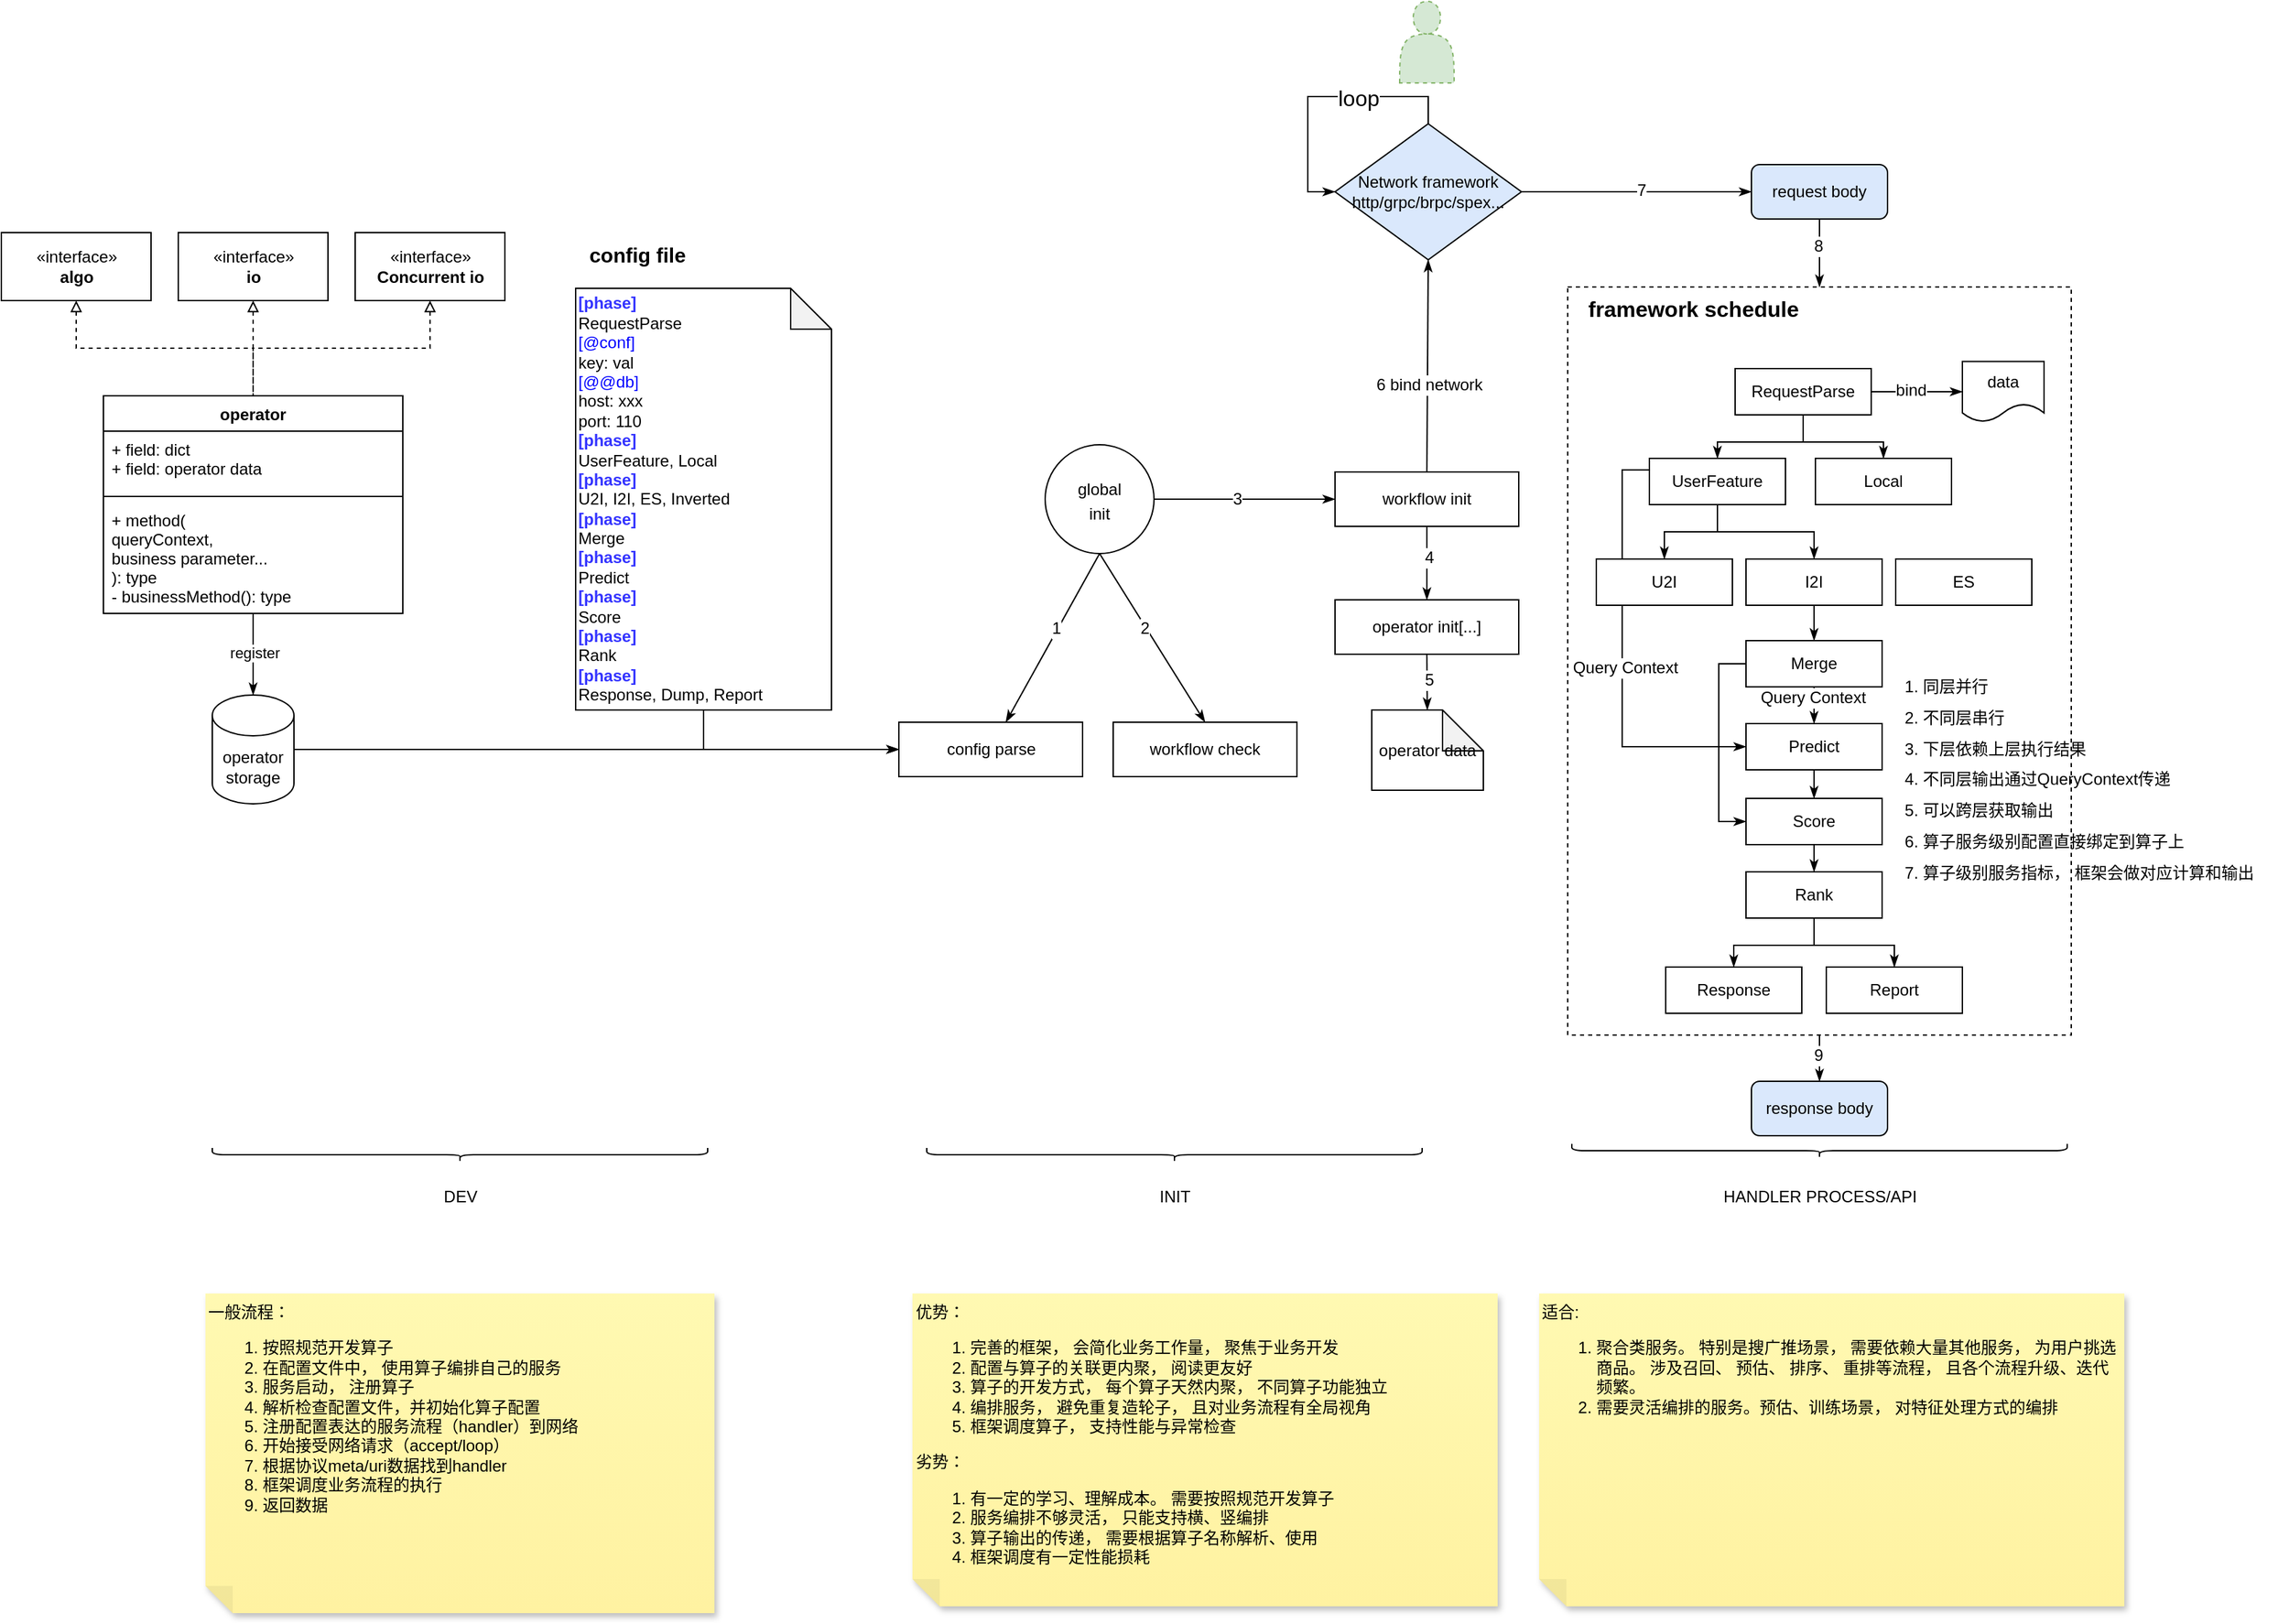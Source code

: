 <mxfile version="20.2.3" type="github">
  <diagram id="qBbRMDuZCxNC1_aumbTr" name="第 1 页">
    <mxGraphModel dx="1234" dy="825" grid="1" gridSize="10" guides="1" tooltips="1" connect="1" arrows="1" fold="1" page="1" pageScale="1" pageWidth="3300" pageHeight="4681" math="0" shadow="0">
      <root>
        <mxCell id="0" />
        <mxCell id="1" parent="0" />
        <mxCell id="05DDijJdnSvila2RPbBB-159" style="edgeStyle=orthogonalEdgeStyle;rounded=0;orthogonalLoop=1;jettySize=auto;html=1;exitX=0.5;exitY=1;exitDx=0;exitDy=0;fontSize=16;fontColor=#000000;startArrow=none;startFill=0;endArrow=classicThin;endFill=1;" edge="1" parent="1" source="05DDijJdnSvila2RPbBB-137" target="05DDijJdnSvila2RPbBB-158">
          <mxGeometry relative="1" as="geometry" />
        </mxCell>
        <mxCell id="05DDijJdnSvila2RPbBB-164" value="9" style="edgeLabel;html=1;align=center;verticalAlign=middle;resizable=0;points=[];fontSize=12;fontColor=#000000;" vertex="1" connectable="0" parent="05DDijJdnSvila2RPbBB-159">
          <mxGeometry x="0.36" relative="1" as="geometry">
            <mxPoint x="-1" y="-5" as="offset" />
          </mxGeometry>
        </mxCell>
        <mxCell id="05DDijJdnSvila2RPbBB-137" value="" style="rounded=0;whiteSpace=wrap;html=1;fontSize=12;fontColor=#000000;dashed=1;" vertex="1" parent="1">
          <mxGeometry x="1201" y="250" width="370" height="550" as="geometry" />
        </mxCell>
        <mxCell id="05DDijJdnSvila2RPbBB-64" value="INIT" style="text;html=1;resizable=0;autosize=1;align=center;verticalAlign=middle;points=[];fillColor=none;strokeColor=none;rounded=0;" vertex="1" parent="1">
          <mxGeometry x="887" y="904" width="50" height="30" as="geometry" />
        </mxCell>
        <mxCell id="05DDijJdnSvila2RPbBB-66" value="HANDLER PROCESS/API" style="text;html=1;resizable=0;autosize=1;align=center;verticalAlign=middle;points=[];fillColor=none;strokeColor=none;rounded=0;" vertex="1" parent="1">
          <mxGeometry x="1301" y="904" width="170" height="30" as="geometry" />
        </mxCell>
        <mxCell id="05DDijJdnSvila2RPbBB-67" value="一般流程：&lt;br&gt;&lt;ol&gt;&lt;li&gt;按照规范开发算子&lt;/li&gt;&lt;li&gt;在配置文件中， 使用算子编排自己的服务&lt;/li&gt;&lt;li&gt;服务启动， 注册算子&lt;/li&gt;&lt;li&gt;解析检查配置文件，并初始化算子配置&lt;/li&gt;&lt;li&gt;注册配置表达的服务流程（handler）到网络&lt;/li&gt;&lt;li&gt;开始接受网络请求（accept/loop）&lt;/li&gt;&lt;li&gt;根据协议meta/uri数据找到handler&lt;/li&gt;&lt;li&gt;框架调度业务流程的执行&lt;/li&gt;&lt;li&gt;返回数据&lt;/li&gt;&lt;/ol&gt;" style="shape=note;whiteSpace=wrap;html=1;backgroundOutline=1;fontColor=#000000;darkOpacity=0.05;fillColor=#FFF9B2;strokeColor=none;fillStyle=solid;direction=west;gradientDirection=north;gradientColor=#FFF2A1;shadow=1;size=20;pointerEvents=1;align=left;verticalAlign=top;" vertex="1" parent="1">
          <mxGeometry x="200" y="990" width="374" height="235" as="geometry" />
        </mxCell>
        <mxCell id="05DDijJdnSvila2RPbBB-68" value="优势：&lt;br&gt;&lt;ol&gt;&lt;li&gt;完善的框架， 会简化业务工作量， 聚焦于业务开发&lt;/li&gt;&lt;li&gt;配置与算子的关联更内聚， 阅读更友好&lt;/li&gt;&lt;li&gt;算子的开发方式， 每个算子天然内聚， 不同算子功能独立&lt;/li&gt;&lt;li&gt;编排服务， 避免重复造轮子， 且对业务流程有全局视角&amp;nbsp;&lt;/li&gt;&lt;li&gt;框架调度算子， 支持性能与异常检查&lt;/li&gt;&lt;/ol&gt;&lt;div&gt;劣势：&lt;/div&gt;&lt;ol&gt;&lt;li&gt;有一定的学习、理解成本。 需要按照规范开发算子&lt;/li&gt;&lt;li&gt;服务编排不够灵活， 只能支持横、竖编排&lt;/li&gt;&lt;li&gt;算子输出的传递， 需要根据算子名称解析、使用&lt;/li&gt;&lt;li&gt;框架调度有一定性能损耗&lt;/li&gt;&lt;/ol&gt;" style="shape=note;whiteSpace=wrap;html=1;backgroundOutline=1;fontColor=#000000;darkOpacity=0.05;fillColor=#FFF9B2;strokeColor=none;fillStyle=solid;direction=west;gradientDirection=north;gradientColor=#FFF2A1;shadow=1;size=20;pointerEvents=1;align=left;verticalAlign=top;" vertex="1" parent="1">
          <mxGeometry x="719.5" y="990" width="430" height="230" as="geometry" />
        </mxCell>
        <mxCell id="05DDijJdnSvila2RPbBB-69" value="operator" style="swimlane;fontStyle=1;align=center;verticalAlign=top;childLayout=stackLayout;horizontal=1;startSize=26;horizontalStack=0;resizeParent=1;resizeParentMax=0;resizeLast=0;collapsible=1;marginBottom=0;" vertex="1" parent="1">
          <mxGeometry x="125" y="330" width="220" height="160" as="geometry">
            <mxRectangle x="113" y="330" width="90" height="30" as="alternateBounds" />
          </mxGeometry>
        </mxCell>
        <mxCell id="05DDijJdnSvila2RPbBB-70" value="+ field: dict&#xa;+ field: operator data" style="text;strokeColor=none;fillColor=none;align=left;verticalAlign=top;spacingLeft=4;spacingRight=4;overflow=hidden;rotatable=0;points=[[0,0.5],[1,0.5]];portConstraint=eastwest;" vertex="1" parent="05DDijJdnSvila2RPbBB-69">
          <mxGeometry y="26" width="220" height="44" as="geometry" />
        </mxCell>
        <mxCell id="05DDijJdnSvila2RPbBB-71" value="" style="line;strokeWidth=1;fillColor=none;align=left;verticalAlign=middle;spacingTop=-1;spacingLeft=3;spacingRight=3;rotatable=0;labelPosition=right;points=[];portConstraint=eastwest;" vertex="1" parent="05DDijJdnSvila2RPbBB-69">
          <mxGeometry y="70" width="220" height="8" as="geometry" />
        </mxCell>
        <mxCell id="05DDijJdnSvila2RPbBB-72" value="+ method(&#xa;queryContext, &#xa;business parameter...&#xa;): type&#xa;- businessMethod(): type" style="text;strokeColor=none;fillColor=none;align=left;verticalAlign=top;spacingLeft=4;spacingRight=4;overflow=hidden;rotatable=0;points=[[0,0.5],[1,0.5]];portConstraint=eastwest;" vertex="1" parent="05DDijJdnSvila2RPbBB-69">
          <mxGeometry y="78" width="220" height="82" as="geometry" />
        </mxCell>
        <mxCell id="05DDijJdnSvila2RPbBB-81" style="edgeStyle=orthogonalEdgeStyle;rounded=0;orthogonalLoop=1;jettySize=auto;html=1;exitX=0.5;exitY=1;exitDx=0;exitDy=0;entryX=0.5;entryY=0;entryDx=0;entryDy=0;startArrow=block;startFill=0;endArrow=none;endFill=0;dashed=1;" edge="1" parent="1" source="05DDijJdnSvila2RPbBB-78" target="05DDijJdnSvila2RPbBB-69">
          <mxGeometry relative="1" as="geometry" />
        </mxCell>
        <mxCell id="05DDijJdnSvila2RPbBB-78" value="«interface»&lt;br&gt;&lt;b&gt;algo&lt;/b&gt;" style="html=1;" vertex="1" parent="1">
          <mxGeometry x="50" y="210" width="110" height="50" as="geometry" />
        </mxCell>
        <mxCell id="05DDijJdnSvila2RPbBB-82" style="edgeStyle=orthogonalEdgeStyle;rounded=0;orthogonalLoop=1;jettySize=auto;html=1;exitX=0.5;exitY=1;exitDx=0;exitDy=0;entryX=0.5;entryY=0;entryDx=0;entryDy=0;dashed=1;startArrow=block;startFill=0;endArrow=none;endFill=0;" edge="1" parent="1" source="05DDijJdnSvila2RPbBB-79" target="05DDijJdnSvila2RPbBB-69">
          <mxGeometry relative="1" as="geometry" />
        </mxCell>
        <mxCell id="05DDijJdnSvila2RPbBB-79" value="«interface»&lt;br&gt;&lt;b&gt;io&lt;/b&gt;" style="html=1;" vertex="1" parent="1">
          <mxGeometry x="180" y="210" width="110" height="50" as="geometry" />
        </mxCell>
        <mxCell id="05DDijJdnSvila2RPbBB-84" style="edgeStyle=orthogonalEdgeStyle;rounded=0;orthogonalLoop=1;jettySize=auto;html=1;exitX=0.5;exitY=1;exitDx=0;exitDy=0;entryX=0.5;entryY=0;entryDx=0;entryDy=0;dashed=1;startArrow=block;startFill=0;endArrow=none;endFill=0;" edge="1" parent="1" source="05DDijJdnSvila2RPbBB-80" target="05DDijJdnSvila2RPbBB-69">
          <mxGeometry relative="1" as="geometry" />
        </mxCell>
        <mxCell id="05DDijJdnSvila2RPbBB-80" value="«interface»&lt;br&gt;&lt;b&gt;Concurrent io&lt;/b&gt;" style="html=1;" vertex="1" parent="1">
          <mxGeometry x="310" y="210" width="110" height="50" as="geometry" />
        </mxCell>
        <mxCell id="05DDijJdnSvila2RPbBB-86" style="edgeStyle=orthogonalEdgeStyle;rounded=0;orthogonalLoop=1;jettySize=auto;html=1;exitX=0.5;exitY=0;exitDx=0;exitDy=0;exitPerimeter=0;entryX=0.5;entryY=1.006;entryDx=0;entryDy=0;entryPerimeter=0;startArrow=classicThin;startFill=1;endArrow=none;endFill=0;" edge="1" parent="1" source="05DDijJdnSvila2RPbBB-85" target="05DDijJdnSvila2RPbBB-72">
          <mxGeometry relative="1" as="geometry" />
        </mxCell>
        <mxCell id="05DDijJdnSvila2RPbBB-87" value="register" style="edgeLabel;html=1;align=center;verticalAlign=middle;resizable=0;points=[];" vertex="1" connectable="0" parent="05DDijJdnSvila2RPbBB-86">
          <mxGeometry x="0.092" y="-1" relative="1" as="geometry">
            <mxPoint y="1" as="offset" />
          </mxGeometry>
        </mxCell>
        <mxCell id="05DDijJdnSvila2RPbBB-94" style="edgeStyle=orthogonalEdgeStyle;rounded=0;orthogonalLoop=1;jettySize=auto;html=1;exitX=1;exitY=0.5;exitDx=0;exitDy=0;exitPerimeter=0;entryX=0;entryY=0.5;entryDx=0;entryDy=0;fontSize=12;fontColor=#000000;startArrow=none;startFill=0;endArrow=classicThin;endFill=1;" edge="1" parent="1" source="05DDijJdnSvila2RPbBB-85" target="05DDijJdnSvila2RPbBB-93">
          <mxGeometry relative="1" as="geometry" />
        </mxCell>
        <mxCell id="05DDijJdnSvila2RPbBB-85" value="operator storage" style="shape=cylinder3;whiteSpace=wrap;html=1;boundedLbl=1;backgroundOutline=1;size=15;" vertex="1" parent="1">
          <mxGeometry x="205" y="550" width="60" height="80" as="geometry" />
        </mxCell>
        <mxCell id="05DDijJdnSvila2RPbBB-95" style="edgeStyle=orthogonalEdgeStyle;rounded=0;orthogonalLoop=1;jettySize=auto;html=1;exitX=0.5;exitY=1;exitDx=0;exitDy=0;exitPerimeter=0;entryX=0;entryY=0.5;entryDx=0;entryDy=0;fontSize=12;fontColor=#000000;startArrow=none;startFill=0;endArrow=classicThin;endFill=1;" edge="1" parent="1" source="05DDijJdnSvila2RPbBB-89" target="05DDijJdnSvila2RPbBB-93">
          <mxGeometry relative="1" as="geometry" />
        </mxCell>
        <mxCell id="05DDijJdnSvila2RPbBB-89" value="&lt;b&gt;&lt;font color=&quot;#3333ff&quot;&gt;[phase]&lt;/font&gt;&lt;br&gt;&lt;/b&gt;RequestParse&lt;br&gt;&lt;font color=&quot;#0000ff&quot;&gt;[@conf]&lt;/font&gt;&lt;br&gt;key: val&lt;br&gt;&lt;font color=&quot;#0000ff&quot;&gt;[@@db]&lt;/font&gt;&lt;br&gt;host: xxx&lt;br&gt;port: 110&lt;br&gt;&lt;b&gt;&lt;font color=&quot;#3333ff&quot;&gt;[phase]&lt;/font&gt;&lt;/b&gt;&lt;br&gt;UserFeature, Local&lt;br&gt;&lt;b&gt;&lt;font color=&quot;#3333ff&quot;&gt;[phase]&lt;/font&gt;&lt;/b&gt;&lt;br&gt;U2I, I2I, ES, I&lt;span style=&quot;background-color: initial;&quot;&gt;nverted&lt;br&gt;&lt;b&gt;&lt;font color=&quot;#3333ff&quot;&gt;[phase]&lt;/font&gt;&lt;/b&gt;&lt;br&gt;Merge&lt;br&gt;&lt;b&gt;&lt;font color=&quot;#3333ff&quot;&gt;[phase]&lt;/font&gt;&lt;/b&gt;&lt;br&gt;Predict&lt;br&gt;&lt;b&gt;&lt;font color=&quot;#3333ff&quot;&gt;[phase]&lt;/font&gt;&lt;/b&gt;&lt;br&gt;Score&lt;br&gt;&lt;/span&gt;&lt;div&gt;&lt;b&gt;&lt;font color=&quot;#3333ff&quot;&gt;[phase]&lt;/font&gt;&lt;/b&gt;&lt;/div&gt;&lt;div&gt;Rank&lt;/div&gt;&lt;div&gt;&lt;b&gt;&lt;font color=&quot;#3333ff&quot;&gt;[phase]&lt;/font&gt;&lt;/b&gt;&lt;/div&gt;&lt;div&gt;Response, Dump, Report&lt;/div&gt;" style="shape=note;whiteSpace=wrap;html=1;backgroundOutline=1;darkOpacity=0.05;align=left;" vertex="1" parent="1">
          <mxGeometry x="472" y="251" width="188" height="310" as="geometry" />
        </mxCell>
        <mxCell id="05DDijJdnSvila2RPbBB-90" value="&lt;b&gt;&lt;font style=&quot;font-size: 15px;&quot;&gt;config file&lt;/font&gt;&lt;/b&gt;" style="text;html=1;resizable=0;autosize=1;align=center;verticalAlign=middle;points=[];fillColor=none;strokeColor=none;rounded=0;" vertex="1" parent="1">
          <mxGeometry x="472" y="211" width="90" height="30" as="geometry" />
        </mxCell>
        <mxCell id="05DDijJdnSvila2RPbBB-97" style="rounded=0;orthogonalLoop=1;jettySize=auto;html=1;exitX=0.5;exitY=1;exitDx=0;exitDy=0;fontSize=12;fontColor=#000000;startArrow=none;startFill=0;endArrow=classicThin;endFill=1;" edge="1" parent="1" source="05DDijJdnSvila2RPbBB-91" target="05DDijJdnSvila2RPbBB-93">
          <mxGeometry relative="1" as="geometry" />
        </mxCell>
        <mxCell id="05DDijJdnSvila2RPbBB-99" value="1" style="edgeLabel;html=1;align=center;verticalAlign=middle;resizable=0;points=[];fontSize=12;fontColor=#000000;" vertex="1" connectable="0" parent="05DDijJdnSvila2RPbBB-97">
          <mxGeometry x="-0.091" y="-1" relative="1" as="geometry">
            <mxPoint y="-1" as="offset" />
          </mxGeometry>
        </mxCell>
        <mxCell id="05DDijJdnSvila2RPbBB-98" style="edgeStyle=none;rounded=0;orthogonalLoop=1;jettySize=auto;html=1;exitX=0.5;exitY=1;exitDx=0;exitDy=0;entryX=0.5;entryY=0;entryDx=0;entryDy=0;fontSize=12;fontColor=#000000;startArrow=none;startFill=0;endArrow=classicThin;endFill=1;" edge="1" parent="1" source="05DDijJdnSvila2RPbBB-91" target="05DDijJdnSvila2RPbBB-96">
          <mxGeometry relative="1" as="geometry" />
        </mxCell>
        <mxCell id="05DDijJdnSvila2RPbBB-102" value="2" style="edgeLabel;html=1;align=center;verticalAlign=middle;resizable=0;points=[];fontSize=12;fontColor=#000000;" vertex="1" connectable="0" parent="05DDijJdnSvila2RPbBB-98">
          <mxGeometry x="-0.146" relative="1" as="geometry">
            <mxPoint y="2" as="offset" />
          </mxGeometry>
        </mxCell>
        <mxCell id="05DDijJdnSvila2RPbBB-104" style="edgeStyle=none;rounded=0;orthogonalLoop=1;jettySize=auto;html=1;exitX=1;exitY=0.5;exitDx=0;exitDy=0;entryX=0;entryY=0.5;entryDx=0;entryDy=0;fontSize=12;fontColor=#000000;startArrow=none;startFill=0;endArrow=classicThin;endFill=1;" edge="1" parent="1" source="05DDijJdnSvila2RPbBB-91" target="05DDijJdnSvila2RPbBB-103">
          <mxGeometry relative="1" as="geometry">
            <mxPoint x="967" y="406" as="targetPoint" />
          </mxGeometry>
        </mxCell>
        <mxCell id="05DDijJdnSvila2RPbBB-105" value="3" style="edgeLabel;html=1;align=center;verticalAlign=middle;resizable=0;points=[];fontSize=12;fontColor=#000000;" vertex="1" connectable="0" parent="05DDijJdnSvila2RPbBB-104">
          <mxGeometry x="-0.086" relative="1" as="geometry">
            <mxPoint as="offset" />
          </mxGeometry>
        </mxCell>
        <mxCell id="05DDijJdnSvila2RPbBB-91" value="&lt;font style=&quot;font-size: 12px;&quot; color=&quot;#000000&quot;&gt;global&lt;br&gt;init&lt;br&gt;&lt;/font&gt;" style="ellipse;whiteSpace=wrap;html=1;aspect=fixed;fontSize=15;fontColor=#0000FF;" vertex="1" parent="1">
          <mxGeometry x="817" y="366" width="80" height="80" as="geometry" />
        </mxCell>
        <mxCell id="05DDijJdnSvila2RPbBB-93" value="config parse" style="rounded=0;whiteSpace=wrap;html=1;fontSize=12;fontColor=#000000;" vertex="1" parent="1">
          <mxGeometry x="709.5" y="570" width="135" height="40" as="geometry" />
        </mxCell>
        <mxCell id="05DDijJdnSvila2RPbBB-96" value="workflow check" style="rounded=0;whiteSpace=wrap;html=1;fontSize=12;fontColor=#000000;" vertex="1" parent="1">
          <mxGeometry x="867" y="570" width="135" height="40" as="geometry" />
        </mxCell>
        <mxCell id="05DDijJdnSvila2RPbBB-108" style="edgeStyle=none;rounded=0;orthogonalLoop=1;jettySize=auto;html=1;exitX=0.5;exitY=1;exitDx=0;exitDy=0;entryX=0.5;entryY=0;entryDx=0;entryDy=0;fontSize=12;fontColor=#000000;startArrow=none;startFill=0;endArrow=classicThin;endFill=1;" edge="1" parent="1" source="05DDijJdnSvila2RPbBB-103" target="05DDijJdnSvila2RPbBB-110">
          <mxGeometry relative="1" as="geometry">
            <mxPoint x="1097.5" y="470" as="targetPoint" />
          </mxGeometry>
        </mxCell>
        <mxCell id="05DDijJdnSvila2RPbBB-109" value="4" style="edgeLabel;html=1;align=center;verticalAlign=middle;resizable=0;points=[];fontSize=12;fontColor=#000000;" vertex="1" connectable="0" parent="05DDijJdnSvila2RPbBB-108">
          <mxGeometry x="-0.364" y="1" relative="1" as="geometry">
            <mxPoint y="6" as="offset" />
          </mxGeometry>
        </mxCell>
        <mxCell id="05DDijJdnSvila2RPbBB-115" style="edgeStyle=none;rounded=0;orthogonalLoop=1;jettySize=auto;html=1;exitX=0.5;exitY=0;exitDx=0;exitDy=0;entryX=0.5;entryY=1;entryDx=0;entryDy=0;fontSize=12;fontColor=#000000;startArrow=none;startFill=0;endArrow=classicThin;endFill=1;" edge="1" parent="1" source="05DDijJdnSvila2RPbBB-103" target="05DDijJdnSvila2RPbBB-114">
          <mxGeometry relative="1" as="geometry" />
        </mxCell>
        <mxCell id="05DDijJdnSvila2RPbBB-116" value="6 bind network" style="edgeLabel;html=1;align=center;verticalAlign=middle;resizable=0;points=[];fontSize=12;fontColor=#000000;" vertex="1" connectable="0" parent="05DDijJdnSvila2RPbBB-115">
          <mxGeometry x="-0.179" y="-1" relative="1" as="geometry">
            <mxPoint as="offset" />
          </mxGeometry>
        </mxCell>
        <mxCell id="05DDijJdnSvila2RPbBB-103" value="workflow init" style="rounded=0;whiteSpace=wrap;html=1;fontSize=12;fontColor=#000000;" vertex="1" parent="1">
          <mxGeometry x="1030" y="386" width="135" height="40" as="geometry" />
        </mxCell>
        <mxCell id="05DDijJdnSvila2RPbBB-112" style="edgeStyle=none;rounded=0;orthogonalLoop=1;jettySize=auto;html=1;exitX=0.5;exitY=1;exitDx=0;exitDy=0;fontSize=12;fontColor=#000000;startArrow=none;startFill=0;endArrow=classicThin;endFill=1;" edge="1" parent="1" source="05DDijJdnSvila2RPbBB-110" target="05DDijJdnSvila2RPbBB-111">
          <mxGeometry relative="1" as="geometry" />
        </mxCell>
        <mxCell id="05DDijJdnSvila2RPbBB-113" value="5" style="edgeLabel;html=1;align=center;verticalAlign=middle;resizable=0;points=[];fontSize=12;fontColor=#000000;" vertex="1" connectable="0" parent="05DDijJdnSvila2RPbBB-112">
          <mxGeometry x="-0.073" y="1" relative="1" as="geometry">
            <mxPoint as="offset" />
          </mxGeometry>
        </mxCell>
        <mxCell id="05DDijJdnSvila2RPbBB-110" value="operator init[...]" style="rounded=0;whiteSpace=wrap;html=1;fontSize=12;fontColor=#000000;" vertex="1" parent="1">
          <mxGeometry x="1030" y="480" width="135" height="40" as="geometry" />
        </mxCell>
        <mxCell id="05DDijJdnSvila2RPbBB-111" value="operator data" style="shape=note;whiteSpace=wrap;html=1;backgroundOutline=1;darkOpacity=0.05;fontSize=12;fontColor=#000000;" vertex="1" parent="1">
          <mxGeometry x="1057" y="561" width="82" height="59" as="geometry" />
        </mxCell>
        <mxCell id="05DDijJdnSvila2RPbBB-156" style="edgeStyle=orthogonalEdgeStyle;rounded=0;orthogonalLoop=1;jettySize=auto;html=1;exitX=1;exitY=0.5;exitDx=0;exitDy=0;entryX=0;entryY=0.5;entryDx=0;entryDy=0;fontSize=16;fontColor=#000000;startArrow=none;startFill=0;endArrow=classicThin;endFill=1;" edge="1" parent="1" source="05DDijJdnSvila2RPbBB-114" target="05DDijJdnSvila2RPbBB-119">
          <mxGeometry relative="1" as="geometry" />
        </mxCell>
        <mxCell id="05DDijJdnSvila2RPbBB-161" value="7" style="edgeLabel;html=1;align=center;verticalAlign=middle;resizable=0;points=[];fontSize=12;fontColor=#000000;fontStyle=0" vertex="1" connectable="0" parent="05DDijJdnSvila2RPbBB-156">
          <mxGeometry x="0.041" y="-2" relative="1" as="geometry">
            <mxPoint y="-3" as="offset" />
          </mxGeometry>
        </mxCell>
        <mxCell id="05DDijJdnSvila2RPbBB-114" value="&lt;div&gt;Network framework&lt;/div&gt;&lt;div&gt;http/grpc/brpc/spex...&lt;/div&gt;" style="rhombus;whiteSpace=wrap;html=1;fillColor=#DAE8FC;" vertex="1" parent="1">
          <mxGeometry x="1030" y="130" width="137" height="100" as="geometry" />
        </mxCell>
        <mxCell id="05DDijJdnSvila2RPbBB-157" style="edgeStyle=orthogonalEdgeStyle;rounded=0;orthogonalLoop=1;jettySize=auto;html=1;exitX=0.5;exitY=1;exitDx=0;exitDy=0;entryX=0.5;entryY=0;entryDx=0;entryDy=0;fontSize=16;fontColor=#000000;startArrow=none;startFill=0;endArrow=classicThin;endFill=1;" edge="1" parent="1" source="05DDijJdnSvila2RPbBB-119" target="05DDijJdnSvila2RPbBB-137">
          <mxGeometry relative="1" as="geometry" />
        </mxCell>
        <mxCell id="05DDijJdnSvila2RPbBB-163" value="8" style="edgeLabel;html=1;align=center;verticalAlign=middle;resizable=0;points=[];fontSize=12;fontColor=#000000;" vertex="1" connectable="0" parent="05DDijJdnSvila2RPbBB-157">
          <mxGeometry x="-0.2" y="-1" relative="1" as="geometry">
            <mxPoint as="offset" />
          </mxGeometry>
        </mxCell>
        <mxCell id="05DDijJdnSvila2RPbBB-119" value="request body" style="rounded=1;whiteSpace=wrap;html=1;fontSize=12;fontColor=#000000;fillColor=#DAE8FC;" vertex="1" parent="1">
          <mxGeometry x="1336" y="160" width="100" height="40" as="geometry" />
        </mxCell>
        <mxCell id="05DDijJdnSvila2RPbBB-124" value="" style="edgeStyle=orthogonalEdgeStyle;rounded=0;orthogonalLoop=1;jettySize=auto;html=1;fontSize=12;fontColor=#000000;startArrow=none;startFill=0;endArrow=classicThin;endFill=1;entryX=0;entryY=0.5;entryDx=0;entryDy=0;" edge="1" parent="1" source="05DDijJdnSvila2RPbBB-120" target="05DDijJdnSvila2RPbBB-123">
          <mxGeometry relative="1" as="geometry">
            <mxPoint x="1467" y="357.3" as="targetPoint" />
          </mxGeometry>
        </mxCell>
        <mxCell id="05DDijJdnSvila2RPbBB-125" value="bind" style="edgeLabel;html=1;align=center;verticalAlign=middle;resizable=0;points=[];fontSize=12;fontColor=#000000;" vertex="1" connectable="0" parent="05DDijJdnSvila2RPbBB-124">
          <mxGeometry x="-0.132" y="-3" relative="1" as="geometry">
            <mxPoint y="-4" as="offset" />
          </mxGeometry>
        </mxCell>
        <mxCell id="05DDijJdnSvila2RPbBB-138" style="edgeStyle=orthogonalEdgeStyle;rounded=0;orthogonalLoop=1;jettySize=auto;html=1;exitX=0.5;exitY=1;exitDx=0;exitDy=0;entryX=0.5;entryY=0;entryDx=0;entryDy=0;fontSize=12;fontColor=#000000;startArrow=none;startFill=0;endArrow=classicThin;endFill=1;" edge="1" parent="1" source="05DDijJdnSvila2RPbBB-120" target="05DDijJdnSvila2RPbBB-126">
          <mxGeometry relative="1" as="geometry" />
        </mxCell>
        <mxCell id="05DDijJdnSvila2RPbBB-139" style="edgeStyle=orthogonalEdgeStyle;rounded=0;orthogonalLoop=1;jettySize=auto;html=1;exitX=0.5;exitY=1;exitDx=0;exitDy=0;entryX=0.5;entryY=0;entryDx=0;entryDy=0;fontSize=12;fontColor=#000000;startArrow=none;startFill=0;endArrow=classicThin;endFill=1;" edge="1" parent="1" source="05DDijJdnSvila2RPbBB-120" target="05DDijJdnSvila2RPbBB-136">
          <mxGeometry relative="1" as="geometry" />
        </mxCell>
        <mxCell id="05DDijJdnSvila2RPbBB-120" value="&lt;span style=&quot;text-align: left;&quot;&gt;RequestParse&lt;/span&gt;" style="rounded=0;whiteSpace=wrap;html=1;fontSize=12;fontColor=#000000;" vertex="1" parent="1">
          <mxGeometry x="1324" y="310" width="100" height="34" as="geometry" />
        </mxCell>
        <mxCell id="05DDijJdnSvila2RPbBB-123" value="data" style="shape=document;whiteSpace=wrap;html=1;boundedLbl=1;fontColor=#000000;rounded=0;" vertex="1" parent="1">
          <mxGeometry x="1491" y="304.75" width="60" height="44.5" as="geometry" />
        </mxCell>
        <mxCell id="05DDijJdnSvila2RPbBB-140" style="edgeStyle=orthogonalEdgeStyle;rounded=0;orthogonalLoop=1;jettySize=auto;html=1;exitX=0.5;exitY=1;exitDx=0;exitDy=0;fontSize=12;fontColor=#000000;startArrow=none;startFill=0;endArrow=classicThin;endFill=1;" edge="1" parent="1" source="05DDijJdnSvila2RPbBB-126" target="05DDijJdnSvila2RPbBB-135">
          <mxGeometry relative="1" as="geometry" />
        </mxCell>
        <mxCell id="05DDijJdnSvila2RPbBB-141" style="edgeStyle=orthogonalEdgeStyle;rounded=0;orthogonalLoop=1;jettySize=auto;html=1;exitX=0.5;exitY=1;exitDx=0;exitDy=0;entryX=0.5;entryY=0;entryDx=0;entryDy=0;fontSize=12;fontColor=#000000;startArrow=none;startFill=0;endArrow=classicThin;endFill=1;" edge="1" parent="1" source="05DDijJdnSvila2RPbBB-126" target="05DDijJdnSvila2RPbBB-134">
          <mxGeometry relative="1" as="geometry" />
        </mxCell>
        <mxCell id="05DDijJdnSvila2RPbBB-149" style="edgeStyle=orthogonalEdgeStyle;rounded=0;orthogonalLoop=1;jettySize=auto;html=1;exitX=0;exitY=0.25;exitDx=0;exitDy=0;entryX=0;entryY=0.5;entryDx=0;entryDy=0;fontSize=12;fontColor=#000000;startArrow=none;startFill=0;endArrow=classicThin;endFill=1;" edge="1" parent="1" source="05DDijJdnSvila2RPbBB-126" target="05DDijJdnSvila2RPbBB-128">
          <mxGeometry relative="1" as="geometry" />
        </mxCell>
        <mxCell id="05DDijJdnSvila2RPbBB-151" value="Query Context" style="edgeLabel;html=1;align=center;verticalAlign=middle;resizable=0;points=[];fontSize=12;fontColor=#000000;" vertex="1" connectable="0" parent="05DDijJdnSvila2RPbBB-149">
          <mxGeometry x="0.052" y="2" relative="1" as="geometry">
            <mxPoint as="offset" />
          </mxGeometry>
        </mxCell>
        <mxCell id="05DDijJdnSvila2RPbBB-126" value="&lt;div style=&quot;text-align: left;&quot;&gt;&lt;span style=&quot;background-color: initial;&quot;&gt;UserFeature&lt;/span&gt;&lt;/div&gt;" style="rounded=0;whiteSpace=wrap;html=1;fontSize=12;fontColor=#000000;" vertex="1" parent="1">
          <mxGeometry x="1261" y="376" width="100" height="34" as="geometry" />
        </mxCell>
        <mxCell id="05DDijJdnSvila2RPbBB-127" value="&lt;span style=&quot;text-align: left;&quot;&gt;Report&lt;/span&gt;" style="rounded=0;whiteSpace=wrap;html=1;fontSize=12;fontColor=#000000;" vertex="1" parent="1">
          <mxGeometry x="1391" y="750" width="100" height="34" as="geometry" />
        </mxCell>
        <mxCell id="05DDijJdnSvila2RPbBB-145" style="edgeStyle=orthogonalEdgeStyle;rounded=0;orthogonalLoop=1;jettySize=auto;html=1;exitX=0.5;exitY=1;exitDx=0;exitDy=0;entryX=0.5;entryY=0;entryDx=0;entryDy=0;fontSize=12;fontColor=#000000;startArrow=none;startFill=0;endArrow=classicThin;endFill=1;" edge="1" parent="1" source="05DDijJdnSvila2RPbBB-128" target="05DDijJdnSvila2RPbBB-131">
          <mxGeometry relative="1" as="geometry" />
        </mxCell>
        <mxCell id="05DDijJdnSvila2RPbBB-128" value="&lt;span style=&quot;text-align: left;&quot;&gt;Predict&lt;/span&gt;" style="rounded=0;whiteSpace=wrap;html=1;fontSize=12;fontColor=#000000;" vertex="1" parent="1">
          <mxGeometry x="1332" y="571" width="100" height="34" as="geometry" />
        </mxCell>
        <mxCell id="05DDijJdnSvila2RPbBB-129" value="&lt;span style=&quot;text-align: left;&quot;&gt;Response&lt;/span&gt;" style="rounded=0;whiteSpace=wrap;html=1;fontSize=12;fontColor=#000000;" vertex="1" parent="1">
          <mxGeometry x="1273" y="750" width="100" height="34" as="geometry" />
        </mxCell>
        <mxCell id="05DDijJdnSvila2RPbBB-147" style="edgeStyle=orthogonalEdgeStyle;rounded=0;orthogonalLoop=1;jettySize=auto;html=1;exitX=0.5;exitY=1;exitDx=0;exitDy=0;entryX=0.5;entryY=0;entryDx=0;entryDy=0;fontSize=12;fontColor=#000000;startArrow=none;startFill=0;endArrow=classicThin;endFill=1;" edge="1" parent="1" source="05DDijJdnSvila2RPbBB-130" target="05DDijJdnSvila2RPbBB-129">
          <mxGeometry relative="1" as="geometry" />
        </mxCell>
        <mxCell id="05DDijJdnSvila2RPbBB-148" style="edgeStyle=orthogonalEdgeStyle;rounded=0;orthogonalLoop=1;jettySize=auto;html=1;exitX=0.5;exitY=1;exitDx=0;exitDy=0;entryX=0.5;entryY=0;entryDx=0;entryDy=0;fontSize=12;fontColor=#000000;startArrow=none;startFill=0;endArrow=classicThin;endFill=1;" edge="1" parent="1" source="05DDijJdnSvila2RPbBB-130" target="05DDijJdnSvila2RPbBB-127">
          <mxGeometry relative="1" as="geometry" />
        </mxCell>
        <mxCell id="05DDijJdnSvila2RPbBB-130" value="&lt;div style=&quot;text-align: left;&quot;&gt;&lt;span style=&quot;background-color: initial;&quot;&gt;Rank&lt;/span&gt;&lt;/div&gt;" style="rounded=0;whiteSpace=wrap;html=1;fontSize=12;fontColor=#000000;" vertex="1" parent="1">
          <mxGeometry x="1332" y="680" width="100" height="34" as="geometry" />
        </mxCell>
        <mxCell id="05DDijJdnSvila2RPbBB-146" style="edgeStyle=orthogonalEdgeStyle;rounded=0;orthogonalLoop=1;jettySize=auto;html=1;exitX=0.5;exitY=1;exitDx=0;exitDy=0;entryX=0.5;entryY=0;entryDx=0;entryDy=0;fontSize=12;fontColor=#000000;startArrow=none;startFill=0;endArrow=classicThin;endFill=1;" edge="1" parent="1" source="05DDijJdnSvila2RPbBB-131" target="05DDijJdnSvila2RPbBB-130">
          <mxGeometry relative="1" as="geometry" />
        </mxCell>
        <mxCell id="05DDijJdnSvila2RPbBB-131" value="&lt;span style=&quot;text-align: left;&quot;&gt;Score&lt;/span&gt;" style="rounded=0;whiteSpace=wrap;html=1;fontSize=12;fontColor=#000000;" vertex="1" parent="1">
          <mxGeometry x="1332" y="626" width="100" height="34" as="geometry" />
        </mxCell>
        <mxCell id="05DDijJdnSvila2RPbBB-144" style="edgeStyle=orthogonalEdgeStyle;rounded=0;orthogonalLoop=1;jettySize=auto;html=1;exitX=0.5;exitY=1;exitDx=0;exitDy=0;entryX=0.5;entryY=0;entryDx=0;entryDy=0;fontSize=12;fontColor=#000000;startArrow=none;startFill=0;endArrow=classicThin;endFill=1;" edge="1" parent="1" source="05DDijJdnSvila2RPbBB-132" target="05DDijJdnSvila2RPbBB-128">
          <mxGeometry relative="1" as="geometry" />
        </mxCell>
        <mxCell id="05DDijJdnSvila2RPbBB-152" value="Query Context" style="edgeLabel;html=1;align=center;verticalAlign=middle;resizable=0;points=[];fontSize=12;fontColor=#000000;" vertex="1" connectable="0" parent="05DDijJdnSvila2RPbBB-144">
          <mxGeometry x="-0.407" y="-1" relative="1" as="geometry">
            <mxPoint as="offset" />
          </mxGeometry>
        </mxCell>
        <mxCell id="05DDijJdnSvila2RPbBB-150" style="edgeStyle=orthogonalEdgeStyle;rounded=0;orthogonalLoop=1;jettySize=auto;html=1;exitX=0;exitY=0.5;exitDx=0;exitDy=0;entryX=0;entryY=0.5;entryDx=0;entryDy=0;fontSize=12;fontColor=#000000;startArrow=none;startFill=0;endArrow=classicThin;endFill=1;" edge="1" parent="1" source="05DDijJdnSvila2RPbBB-132" target="05DDijJdnSvila2RPbBB-131">
          <mxGeometry relative="1" as="geometry" />
        </mxCell>
        <mxCell id="05DDijJdnSvila2RPbBB-132" value="&lt;span style=&quot;text-align: left;&quot;&gt;Merge&lt;br&gt;&lt;/span&gt;" style="rounded=0;whiteSpace=wrap;html=1;fontSize=12;fontColor=#000000;" vertex="1" parent="1">
          <mxGeometry x="1332" y="510" width="100" height="34" as="geometry" />
        </mxCell>
        <mxCell id="05DDijJdnSvila2RPbBB-133" value="&lt;span style=&quot;text-align: left;&quot;&gt;ES&lt;/span&gt;" style="rounded=0;whiteSpace=wrap;html=1;fontSize=12;fontColor=#000000;" vertex="1" parent="1">
          <mxGeometry x="1442" y="450" width="100" height="34" as="geometry" />
        </mxCell>
        <mxCell id="05DDijJdnSvila2RPbBB-143" style="edgeStyle=orthogonalEdgeStyle;rounded=0;orthogonalLoop=1;jettySize=auto;html=1;exitX=0.5;exitY=1;exitDx=0;exitDy=0;entryX=0.5;entryY=0;entryDx=0;entryDy=0;fontSize=12;fontColor=#000000;startArrow=none;startFill=0;endArrow=classicThin;endFill=1;" edge="1" parent="1" source="05DDijJdnSvila2RPbBB-134" target="05DDijJdnSvila2RPbBB-132">
          <mxGeometry relative="1" as="geometry" />
        </mxCell>
        <mxCell id="05DDijJdnSvila2RPbBB-134" value="&lt;span style=&quot;text-align: left;&quot;&gt;I2I&lt;/span&gt;" style="rounded=0;whiteSpace=wrap;html=1;fontSize=12;fontColor=#000000;" vertex="1" parent="1">
          <mxGeometry x="1332" y="450" width="100" height="34" as="geometry" />
        </mxCell>
        <mxCell id="05DDijJdnSvila2RPbBB-135" value="&lt;span style=&quot;text-align: left;&quot;&gt;U2I&lt;/span&gt;" style="rounded=0;whiteSpace=wrap;html=1;fontSize=12;fontColor=#000000;" vertex="1" parent="1">
          <mxGeometry x="1222" y="450" width="100" height="34" as="geometry" />
        </mxCell>
        <mxCell id="05DDijJdnSvila2RPbBB-136" value="&lt;span style=&quot;text-align: left;&quot;&gt;Local&lt;/span&gt;" style="rounded=0;whiteSpace=wrap;html=1;fontSize=12;fontColor=#000000;" vertex="1" parent="1">
          <mxGeometry x="1383" y="376" width="100" height="34" as="geometry" />
        </mxCell>
        <mxCell id="05DDijJdnSvila2RPbBB-153" value="&lt;b&gt;&lt;font style=&quot;font-size: 16px;&quot;&gt;framework schedule&lt;/font&gt;&lt;/b&gt;" style="text;html=1;resizable=0;autosize=1;align=center;verticalAlign=middle;points=[];fillColor=none;strokeColor=none;rounded=0;dashed=1;fontSize=12;fontColor=#000000;" vertex="1" parent="1">
          <mxGeometry x="1203" y="251" width="180" height="30" as="geometry" />
        </mxCell>
        <mxCell id="05DDijJdnSvila2RPbBB-154" style="edgeStyle=orthogonalEdgeStyle;rounded=0;orthogonalLoop=1;jettySize=auto;html=1;exitX=0.5;exitY=0;exitDx=0;exitDy=0;entryX=0;entryY=0.5;entryDx=0;entryDy=0;fontSize=16;fontColor=#000000;startArrow=none;startFill=0;endArrow=classicThin;endFill=1;" edge="1" parent="1" source="05DDijJdnSvila2RPbBB-114" target="05DDijJdnSvila2RPbBB-114">
          <mxGeometry relative="1" as="geometry">
            <Array as="points">
              <mxPoint x="1099" y="110" />
              <mxPoint x="1010" y="110" />
              <mxPoint x="1010" y="180" />
            </Array>
          </mxGeometry>
        </mxCell>
        <mxCell id="05DDijJdnSvila2RPbBB-155" value="loop" style="edgeLabel;html=1;align=center;verticalAlign=middle;resizable=0;points=[];fontSize=16;fontColor=#000000;" vertex="1" connectable="0" parent="05DDijJdnSvila2RPbBB-154">
          <mxGeometry x="-0.275" y="1" relative="1" as="geometry">
            <mxPoint as="offset" />
          </mxGeometry>
        </mxCell>
        <mxCell id="05DDijJdnSvila2RPbBB-158" value="response body" style="rounded=1;whiteSpace=wrap;html=1;fontSize=12;fontColor=#000000;fillColor=#DAE8FC;" vertex="1" parent="1">
          <mxGeometry x="1336" y="834" width="100" height="40" as="geometry" />
        </mxCell>
        <mxCell id="05DDijJdnSvila2RPbBB-160" value="" style="shape=actor;whiteSpace=wrap;html=1;dashed=1;fillColor=#d5e8d4;strokeColor=#82b366;" vertex="1" parent="1">
          <mxGeometry x="1077.5" y="40" width="40" height="60" as="geometry" />
        </mxCell>
        <mxCell id="05DDijJdnSvila2RPbBB-162" value="&lt;br&gt;&lt;blockquote style=&quot;margin: 0 0 0 40px; border: none; padding: 0px;&quot;&gt;&lt;/blockquote&gt;&lt;ol style=&quot;line-height: 1.9;&quot;&gt;&lt;li&gt;&lt;span style=&quot;background-color: initial;&quot;&gt;同层并行&lt;/span&gt;&lt;/li&gt;&lt;li&gt;&lt;span style=&quot;background-color: initial;&quot;&gt;不同层串行&lt;/span&gt;&lt;/li&gt;&lt;li&gt;&lt;span style=&quot;background-color: initial;&quot;&gt;下层依赖上层执行结果&lt;/span&gt;&lt;/li&gt;&lt;li&gt;&lt;span style=&quot;background-color: initial;&quot;&gt;不同层输出通过QueryContext传递&lt;/span&gt;&lt;/li&gt;&lt;li&gt;&lt;span style=&quot;background-color: initial;&quot;&gt;可以跨层获取输出&lt;/span&gt;&lt;/li&gt;&lt;li&gt;&lt;span style=&quot;background-color: initial;&quot;&gt;算子服务级别配置直接绑定到算子上&lt;/span&gt;&lt;/li&gt;&lt;li&gt;&lt;span style=&quot;background-color: initial;&quot;&gt;算子级别服务指标， 框架会做对应计算和输出&lt;/span&gt;&lt;/li&gt;&lt;/ol&gt;&lt;blockquote style=&quot;margin: 0 0 0 40px; border: none; padding: 0px;&quot;&gt;&lt;/blockquote&gt;&lt;blockquote style=&quot;margin: 0 0 0 40px; border: none; padding: 0px;&quot;&gt;&lt;/blockquote&gt;&lt;blockquote style=&quot;margin: 0 0 0 40px; border: none; padding: 0px;&quot;&gt;&lt;/blockquote&gt;&lt;blockquote style=&quot;margin: 0 0 0 40px; border: none; padding: 0px;&quot;&gt;&lt;/blockquote&gt;" style="text;html=1;resizable=0;autosize=1;align=left;verticalAlign=middle;points=[];fillColor=none;strokeColor=none;rounded=0;dashed=1;fontSize=12;fontColor=#000000;perimeterSpacing=1;" vertex="1" parent="1">
          <mxGeometry x="1420" y="500" width="310" height="210" as="geometry" />
        </mxCell>
        <mxCell id="05DDijJdnSvila2RPbBB-165" value="" style="shape=curlyBracket;whiteSpace=wrap;html=1;rounded=1;flipH=1;direction=north;" vertex="1" parent="1">
          <mxGeometry x="205" y="883" width="364" height="10" as="geometry" />
        </mxCell>
        <mxCell id="05DDijJdnSvila2RPbBB-166" value="DEV" style="text;html=1;resizable=0;autosize=1;align=center;verticalAlign=middle;points=[];fillColor=none;strokeColor=none;rounded=0;dashed=1;fontSize=12;fontColor=#000000;" vertex="1" parent="1">
          <mxGeometry x="362" y="904" width="50" height="30" as="geometry" />
        </mxCell>
        <mxCell id="05DDijJdnSvila2RPbBB-167" value="" style="shape=curlyBracket;whiteSpace=wrap;html=1;rounded=1;flipH=1;direction=north;" vertex="1" parent="1">
          <mxGeometry x="730" y="883" width="364" height="10" as="geometry" />
        </mxCell>
        <mxCell id="05DDijJdnSvila2RPbBB-168" value="" style="shape=curlyBracket;whiteSpace=wrap;html=1;rounded=1;flipH=1;direction=north;" vertex="1" parent="1">
          <mxGeometry x="1204" y="880" width="364" height="10" as="geometry" />
        </mxCell>
        <mxCell id="05DDijJdnSvila2RPbBB-169" value="适合:&lt;br&gt;&lt;ol&gt;&lt;li&gt;聚合类服务。 特别是搜广推场景， 需要依赖大量其他服务， 为用户挑选商品。 涉及召回、 预估、 排序、 重排等流程， 且各个流程升级、迭代频繁。&lt;/li&gt;&lt;li&gt;需要灵活编排的服务。预估、训练场景， 对特征处理方式的编排&lt;/li&gt;&lt;/ol&gt;" style="shape=note;whiteSpace=wrap;html=1;backgroundOutline=1;fontColor=#000000;darkOpacity=0.05;fillColor=#FFF9B2;strokeColor=none;fillStyle=solid;direction=west;gradientDirection=north;gradientColor=#FFF2A1;shadow=1;size=20;pointerEvents=1;align=left;verticalAlign=top;" vertex="1" parent="1">
          <mxGeometry x="1180" y="990" width="430" height="230" as="geometry" />
        </mxCell>
      </root>
    </mxGraphModel>
  </diagram>
</mxfile>

